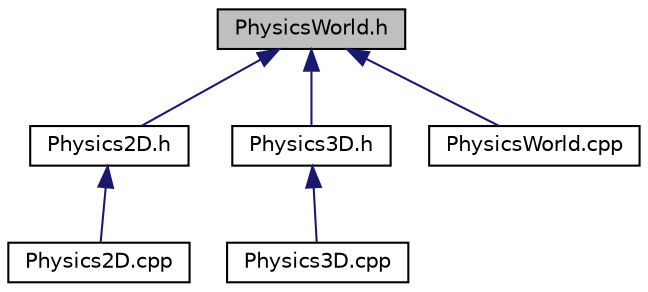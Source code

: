 digraph "PhysicsWorld.h"
{
  edge [fontname="Helvetica",fontsize="10",labelfontname="Helvetica",labelfontsize="10"];
  node [fontname="Helvetica",fontsize="10",shape=record];
  Node1 [label="PhysicsWorld.h",height=0.2,width=0.4,color="black", fillcolor="grey75", style="filled", fontcolor="black"];
  Node1 -> Node2 [dir="back",color="midnightblue",fontsize="10",style="solid",fontname="Helvetica"];
  Node2 [label="Physics2D.h",height=0.2,width=0.4,color="black", fillcolor="white", style="filled",URL="$_physics2_d_8h.html"];
  Node2 -> Node3 [dir="back",color="midnightblue",fontsize="10",style="solid",fontname="Helvetica"];
  Node3 [label="Physics2D.cpp",height=0.2,width=0.4,color="black", fillcolor="white", style="filled",URL="$_physics2_d_8cpp.html"];
  Node1 -> Node4 [dir="back",color="midnightblue",fontsize="10",style="solid",fontname="Helvetica"];
  Node4 [label="Physics3D.h",height=0.2,width=0.4,color="black", fillcolor="white", style="filled",URL="$_physics3_d_8h.html"];
  Node4 -> Node5 [dir="back",color="midnightblue",fontsize="10",style="solid",fontname="Helvetica"];
  Node5 [label="Physics3D.cpp",height=0.2,width=0.4,color="black", fillcolor="white", style="filled",URL="$_physics3_d_8cpp.html"];
  Node1 -> Node6 [dir="back",color="midnightblue",fontsize="10",style="solid",fontname="Helvetica"];
  Node6 [label="PhysicsWorld.cpp",height=0.2,width=0.4,color="black", fillcolor="white", style="filled",URL="$_physics_world_8cpp.html"];
}
